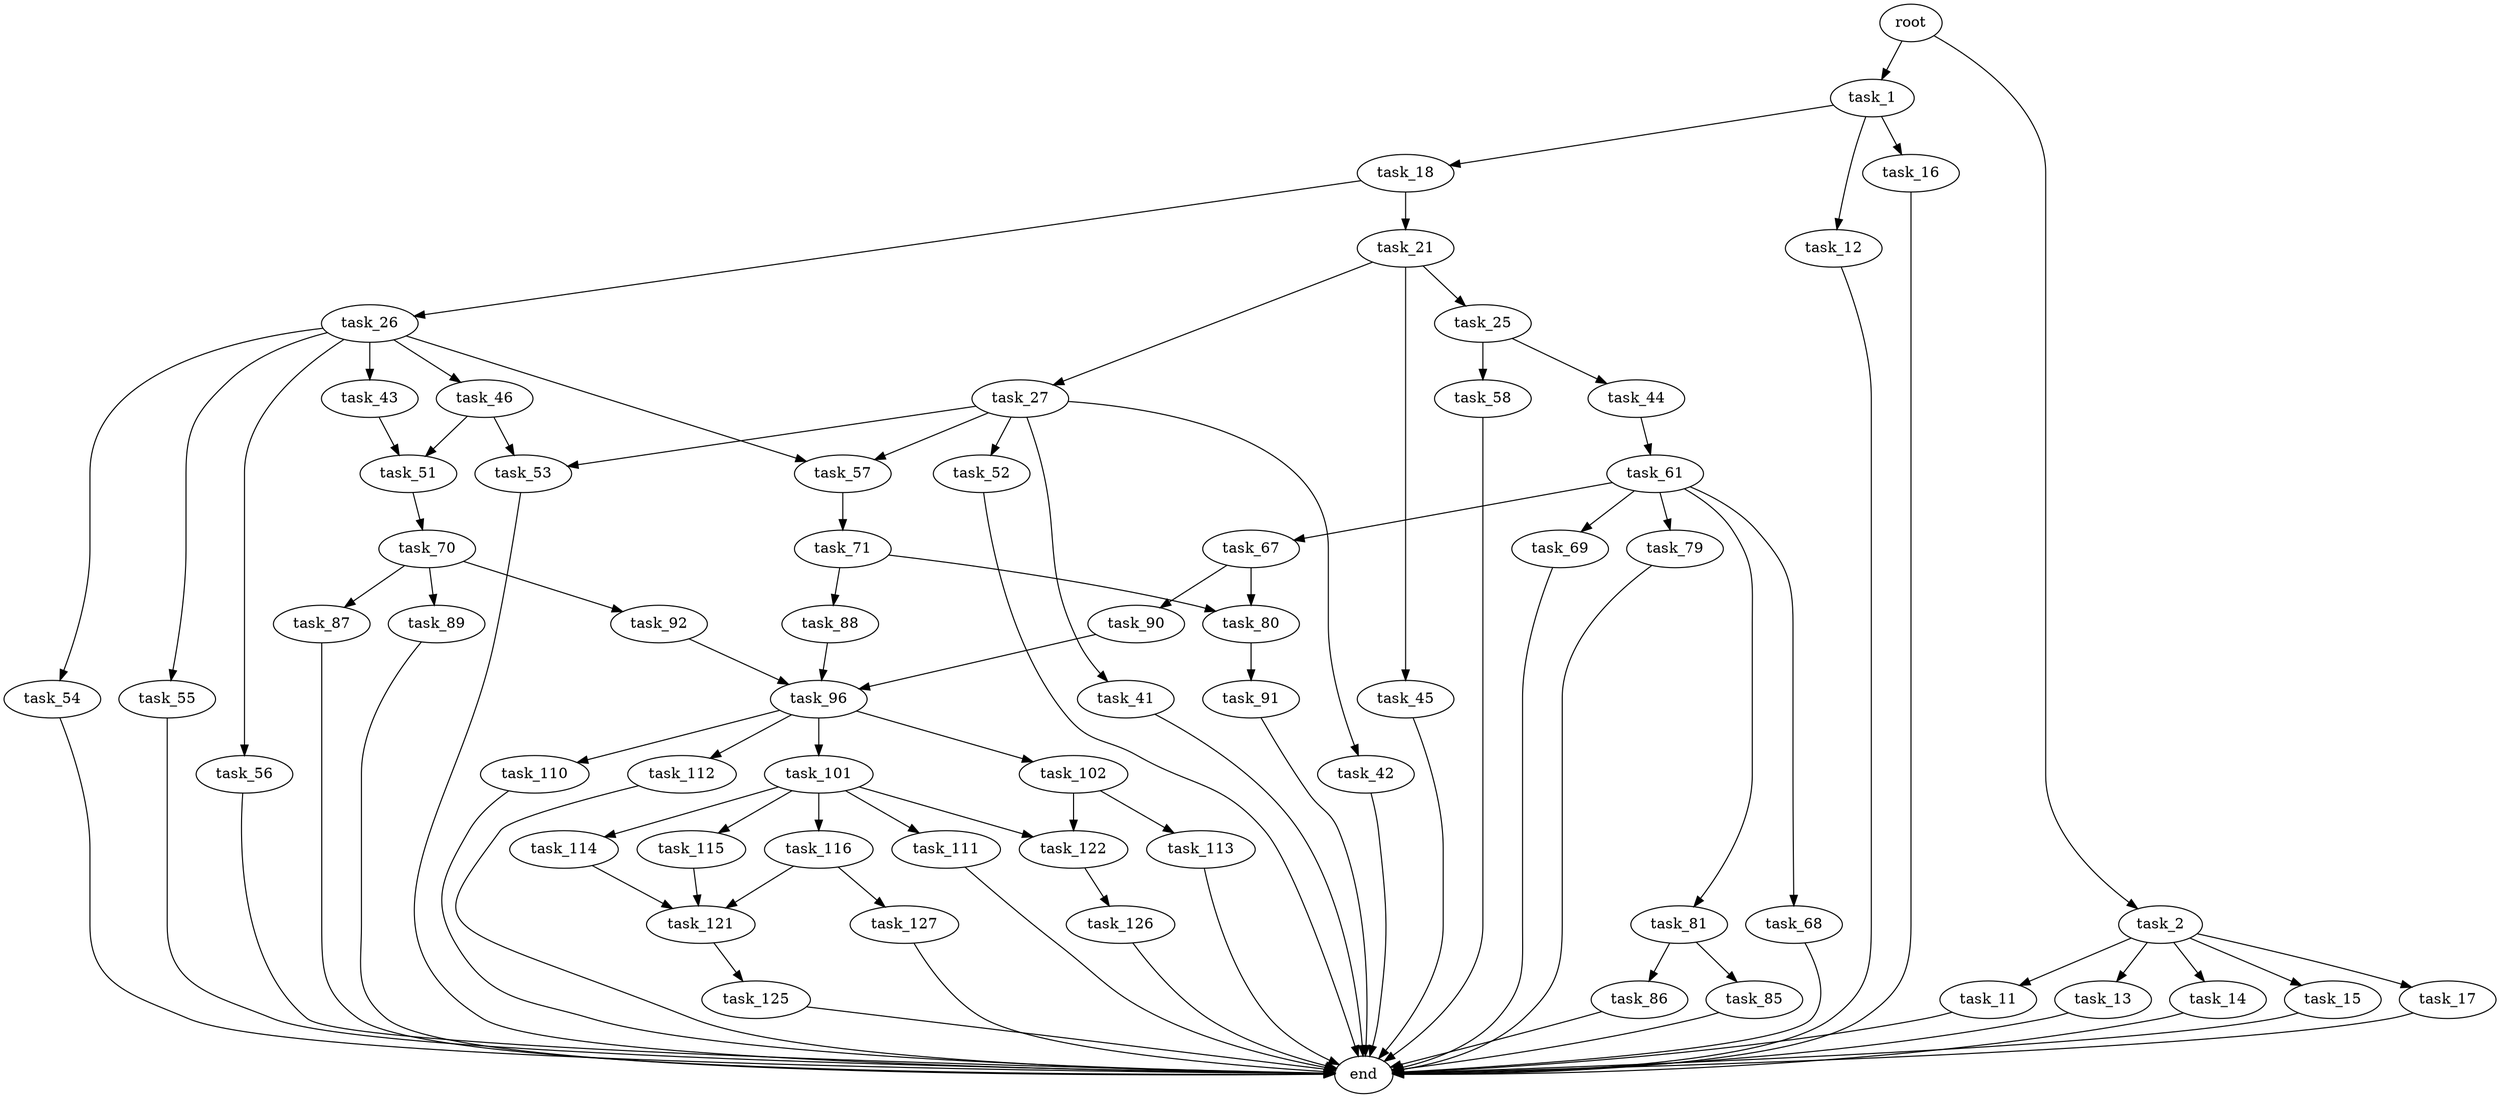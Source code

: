 digraph G {
  root [size="0.000000"];
  task_1 [size="8230044954.000000"];
  task_2 [size="20975386408.000000"];
  task_12 [size="1052596926239.000000"];
  task_16 [size="1792443623.000000"];
  task_18 [size="28991029248.000000"];
  task_11 [size="12047683255.000000"];
  task_13 [size="19423378944.000000"];
  task_14 [size="11272383058.000000"];
  task_15 [size="134217728000.000000"];
  task_17 [size="68719476736.000000"];
  end [size="0.000000"];
  task_21 [size="3524383983.000000"];
  task_26 [size="977938930610.000000"];
  task_25 [size="367589415292.000000"];
  task_27 [size="46500530022.000000"];
  task_45 [size="189766734787.000000"];
  task_44 [size="549755813888.000000"];
  task_58 [size="404522658064.000000"];
  task_43 [size="447790187283.000000"];
  task_46 [size="1654131465.000000"];
  task_54 [size="134217728000.000000"];
  task_55 [size="1321225179.000000"];
  task_56 [size="28991029248.000000"];
  task_57 [size="6199327166.000000"];
  task_41 [size="134217728000.000000"];
  task_42 [size="68719476736.000000"];
  task_52 [size="1051453753188.000000"];
  task_53 [size="3810763574.000000"];
  task_51 [size="339705339657.000000"];
  task_61 [size="8589934592.000000"];
  task_70 [size="12233796638.000000"];
  task_71 [size="41439401451.000000"];
  task_67 [size="231928233984.000000"];
  task_68 [size="8744873100.000000"];
  task_69 [size="61233966846.000000"];
  task_79 [size="549755813888.000000"];
  task_81 [size="8589934592.000000"];
  task_80 [size="68719476736.000000"];
  task_90 [size="10366006538.000000"];
  task_87 [size="4710058316.000000"];
  task_89 [size="8589934592.000000"];
  task_92 [size="381900852698.000000"];
  task_88 [size="877420473.000000"];
  task_91 [size="8535498242.000000"];
  task_85 [size="303243504318.000000"];
  task_86 [size="782757789696.000000"];
  task_96 [size="716134130816.000000"];
  task_101 [size="134217728000.000000"];
  task_102 [size="68719476736.000000"];
  task_110 [size="381423075950.000000"];
  task_112 [size="274450419119.000000"];
  task_111 [size="549755813888.000000"];
  task_114 [size="142718723388.000000"];
  task_115 [size="11578038406.000000"];
  task_116 [size="662411402734.000000"];
  task_122 [size="2936217264.000000"];
  task_113 [size="782757789696.000000"];
  task_121 [size="12601353030.000000"];
  task_127 [size="2549359239.000000"];
  task_125 [size="13700264495.000000"];
  task_126 [size="5871346995.000000"];

  root -> task_1 [size="1.000000"];
  root -> task_2 [size="1.000000"];
  task_1 -> task_12 [size="134217728.000000"];
  task_1 -> task_16 [size="134217728.000000"];
  task_1 -> task_18 [size="134217728.000000"];
  task_2 -> task_11 [size="679477248.000000"];
  task_2 -> task_13 [size="679477248.000000"];
  task_2 -> task_14 [size="679477248.000000"];
  task_2 -> task_15 [size="679477248.000000"];
  task_2 -> task_17 [size="679477248.000000"];
  task_12 -> end [size="1.000000"];
  task_16 -> end [size="1.000000"];
  task_18 -> task_21 [size="75497472.000000"];
  task_18 -> task_26 [size="75497472.000000"];
  task_11 -> end [size="1.000000"];
  task_13 -> end [size="1.000000"];
  task_14 -> end [size="1.000000"];
  task_15 -> end [size="1.000000"];
  task_17 -> end [size="1.000000"];
  task_21 -> task_25 [size="134217728.000000"];
  task_21 -> task_27 [size="134217728.000000"];
  task_21 -> task_45 [size="134217728.000000"];
  task_26 -> task_43 [size="679477248.000000"];
  task_26 -> task_46 [size="679477248.000000"];
  task_26 -> task_54 [size="679477248.000000"];
  task_26 -> task_55 [size="679477248.000000"];
  task_26 -> task_56 [size="679477248.000000"];
  task_26 -> task_57 [size="679477248.000000"];
  task_25 -> task_44 [size="301989888.000000"];
  task_25 -> task_58 [size="301989888.000000"];
  task_27 -> task_41 [size="838860800.000000"];
  task_27 -> task_42 [size="838860800.000000"];
  task_27 -> task_52 [size="838860800.000000"];
  task_27 -> task_53 [size="838860800.000000"];
  task_27 -> task_57 [size="838860800.000000"];
  task_45 -> end [size="1.000000"];
  task_44 -> task_61 [size="536870912.000000"];
  task_58 -> end [size="1.000000"];
  task_43 -> task_51 [size="838860800.000000"];
  task_46 -> task_51 [size="33554432.000000"];
  task_46 -> task_53 [size="33554432.000000"];
  task_54 -> end [size="1.000000"];
  task_55 -> end [size="1.000000"];
  task_56 -> end [size="1.000000"];
  task_57 -> task_71 [size="536870912.000000"];
  task_41 -> end [size="1.000000"];
  task_42 -> end [size="1.000000"];
  task_52 -> end [size="1.000000"];
  task_53 -> end [size="1.000000"];
  task_51 -> task_70 [size="301989888.000000"];
  task_61 -> task_67 [size="33554432.000000"];
  task_61 -> task_68 [size="33554432.000000"];
  task_61 -> task_69 [size="33554432.000000"];
  task_61 -> task_79 [size="33554432.000000"];
  task_61 -> task_81 [size="33554432.000000"];
  task_70 -> task_87 [size="33554432.000000"];
  task_70 -> task_89 [size="33554432.000000"];
  task_70 -> task_92 [size="33554432.000000"];
  task_71 -> task_80 [size="33554432.000000"];
  task_71 -> task_88 [size="33554432.000000"];
  task_67 -> task_80 [size="301989888.000000"];
  task_67 -> task_90 [size="301989888.000000"];
  task_68 -> end [size="1.000000"];
  task_69 -> end [size="1.000000"];
  task_79 -> end [size="1.000000"];
  task_81 -> task_85 [size="33554432.000000"];
  task_81 -> task_86 [size="33554432.000000"];
  task_80 -> task_91 [size="134217728.000000"];
  task_90 -> task_96 [size="209715200.000000"];
  task_87 -> end [size="1.000000"];
  task_89 -> end [size="1.000000"];
  task_92 -> task_96 [size="411041792.000000"];
  task_88 -> task_96 [size="33554432.000000"];
  task_91 -> end [size="1.000000"];
  task_85 -> end [size="1.000000"];
  task_86 -> end [size="1.000000"];
  task_96 -> task_101 [size="536870912.000000"];
  task_96 -> task_102 [size="536870912.000000"];
  task_96 -> task_110 [size="536870912.000000"];
  task_96 -> task_112 [size="536870912.000000"];
  task_101 -> task_111 [size="209715200.000000"];
  task_101 -> task_114 [size="209715200.000000"];
  task_101 -> task_115 [size="209715200.000000"];
  task_101 -> task_116 [size="209715200.000000"];
  task_101 -> task_122 [size="209715200.000000"];
  task_102 -> task_113 [size="134217728.000000"];
  task_102 -> task_122 [size="134217728.000000"];
  task_110 -> end [size="1.000000"];
  task_112 -> end [size="1.000000"];
  task_111 -> end [size="1.000000"];
  task_114 -> task_121 [size="134217728.000000"];
  task_115 -> task_121 [size="536870912.000000"];
  task_116 -> task_121 [size="838860800.000000"];
  task_116 -> task_127 [size="838860800.000000"];
  task_122 -> task_126 [size="134217728.000000"];
  task_113 -> end [size="1.000000"];
  task_121 -> task_125 [size="209715200.000000"];
  task_127 -> end [size="1.000000"];
  task_125 -> end [size="1.000000"];
  task_126 -> end [size="1.000000"];
}
